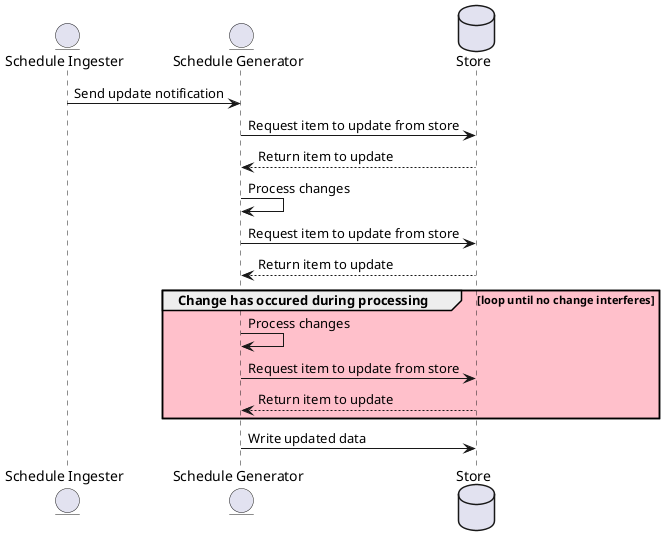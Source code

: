 @startuml Optimistic Locking
entity "Schedule Ingester" as ingester
entity "Schedule Generator" as sg
database Store as db

ingester -> sg : Send update notification
sg -> db : Request item to update from store
sg <-- db : Return item to update
sg -> sg : Process changes

sg -> db : Request item to update from store
sg <-- db : Return item to update

group #Pink Change has occured during processing [loop until no change interferes]
  sg -> sg : Process changes

  sg -> db : Request item to update from store
  sg <-- db : Return item to update
end

sg -> db : Write updated data

@enduml
